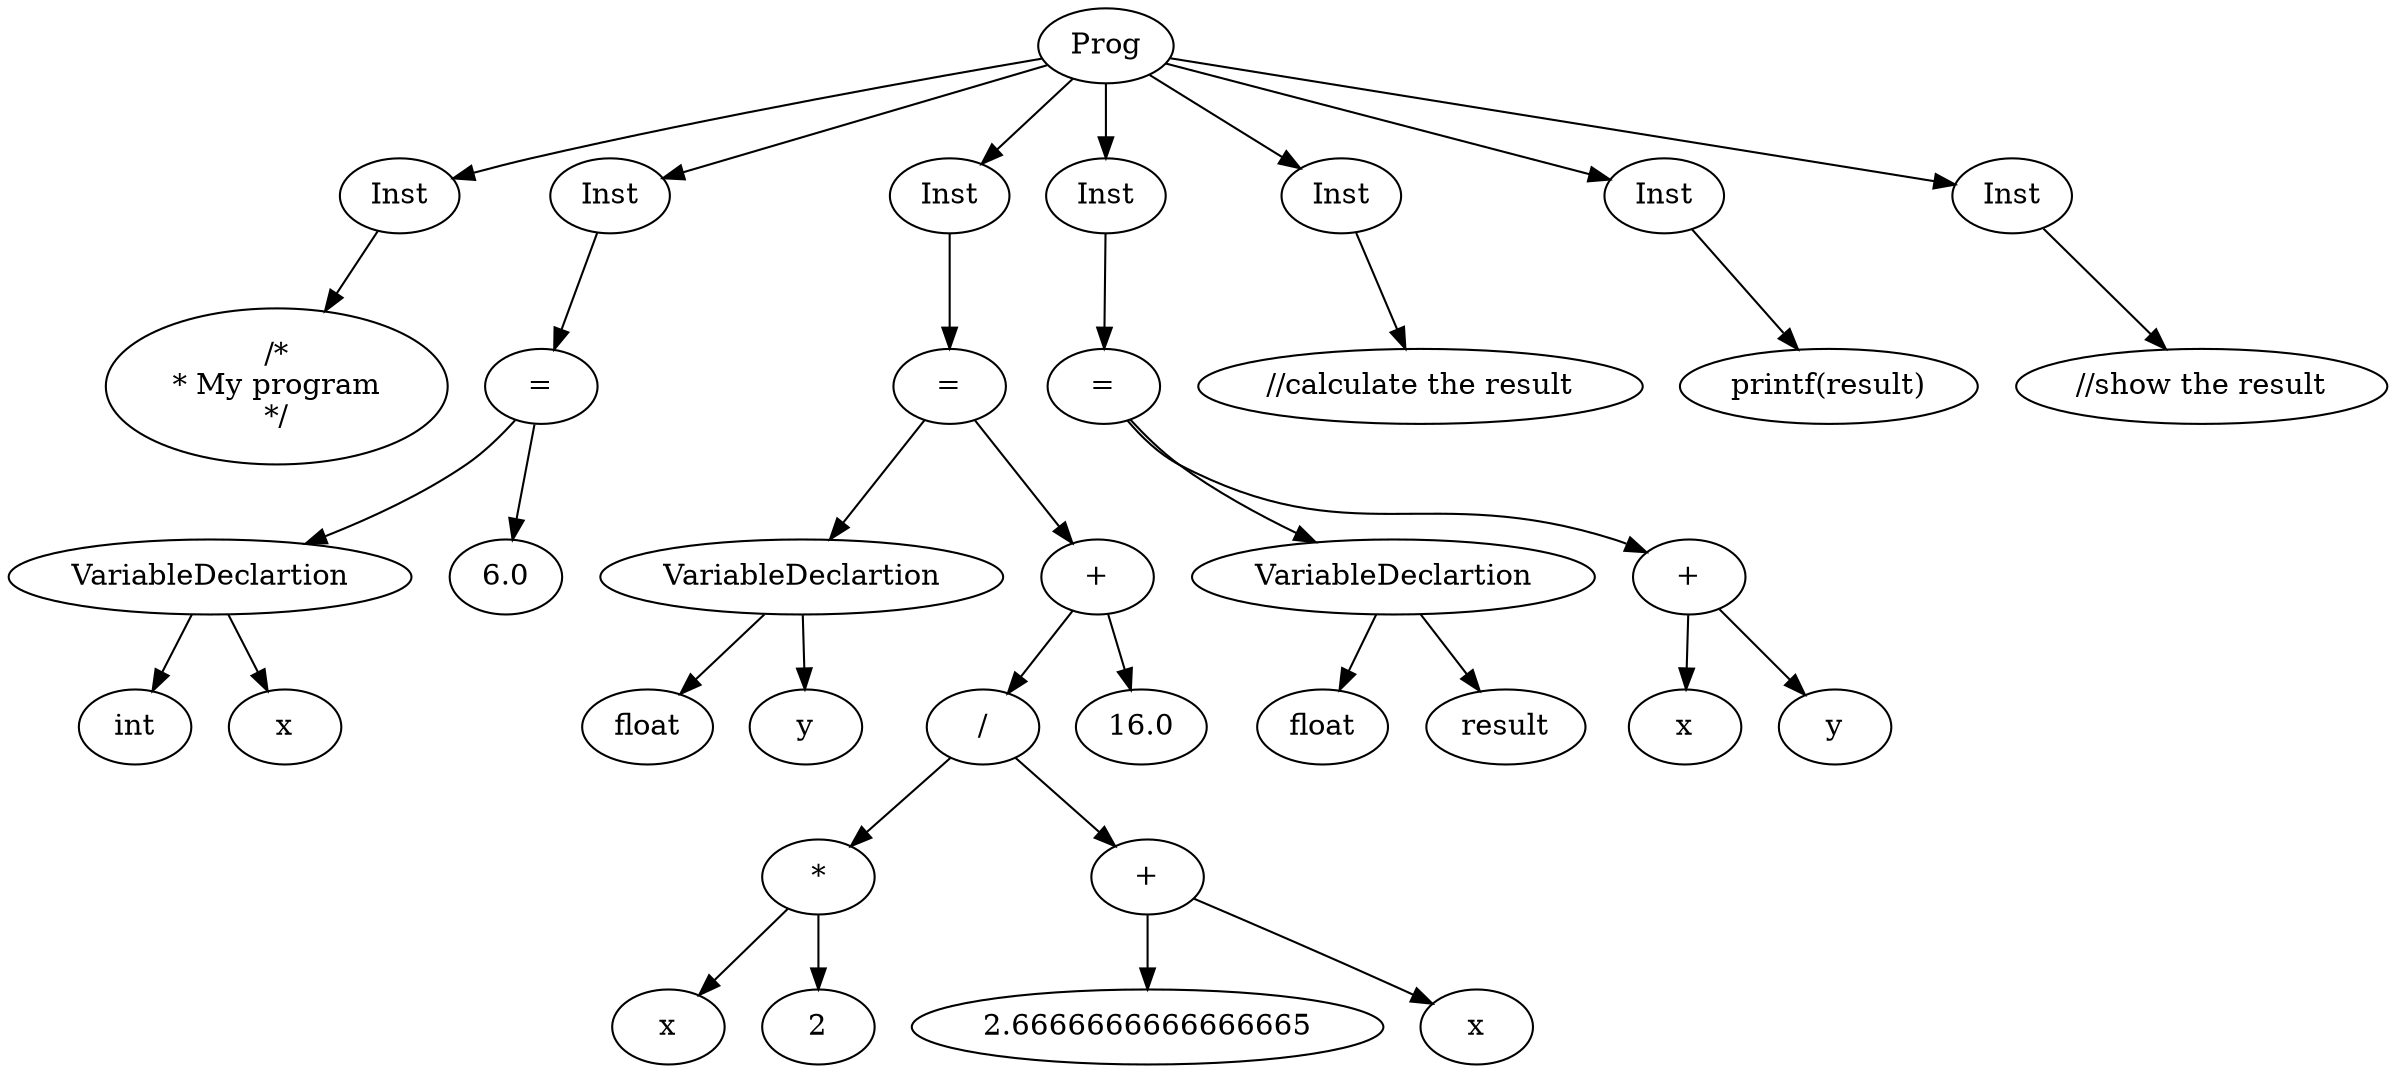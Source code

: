 digraph AST {
	140206959315600 [label=Prog]
	140206959315744 [label=Inst]
	140206961309296 [label="/*
* My program
*/"]
	140206959315744 -> 140206961309296
	140206959315600 -> 140206959315744
	140206959315840 [label=Inst]
	140206959316080 [label="="]
	140206959316176 [label=VariableDeclartion]
	140206959316032 [label=int]
	140206959316176 -> 140206959316032
	140206959316272 [label=x]
	140206959316176 -> 140206959316272
	140206959316080 -> 140206959316176
	140206961310208 [label=6.0]
	140206959316080 -> 140206961310208
	140206959315840 -> 140206959316080
	140206959315600 -> 140206959315840
	140206961310544 [label=Inst]
	140206961310928 [label="="]
	140206961310688 [label=VariableDeclartion]
	140206961310784 [label=float]
	140206961310688 -> 140206961310784
	140206961311168 [label=y]
	140206961310688 -> 140206961311168
	140206961310928 -> 140206961310688
	140206961310160 [label="+"]
	140206961311120 [label="/"]
	140206961310736 [label="*"]
	140206961310880 [label=x]
	140206961310736 -> 140206961310880
	140206961311648 [label=2]
	140206961310736 -> 140206961311648
	140206961311120 -> 140206961310736
	140206959316416 [label="+"]
	140206959313584 [label=2.6666666666666665]
	140206959316416 -> 140206959313584
	140206959313776 [label=x]
	140206959316416 -> 140206959313776
	140206961311120 -> 140206959316416
	140206961310160 -> 140206961311120
	140206959313248 [label=16.0]
	140206961310160 -> 140206959313248
	140206961310928 -> 140206961310160
	140206961310544 -> 140206961310928
	140206959315600 -> 140206961310544
	140206961310016 [label=Inst]
	140206959314496 [label="="]
	140206959314448 [label=VariableDeclartion]
	140206959316464 [label=float]
	140206959314448 -> 140206959316464
	140206959316512 [label=result]
	140206959314448 -> 140206959316512
	140206959314496 -> 140206959314448
	140206959313200 [label="+"]
	140206959316368 [label=x]
	140206959313200 -> 140206959316368
	140206959314112 [label=y]
	140206959313200 -> 140206959314112
	140206959314496 -> 140206959313200
	140206961310016 -> 140206959314496
	140206959315600 -> 140206961310016
	140206959312960 [label=Inst]
	140206959314832 [label="//calculate the result"]
	140206959312960 -> 140206959314832
	140206959315600 -> 140206959312960
	140206959316656 [label=Inst]
	140206959315216 [label="printf(result)"]
	140206959316656 -> 140206959315216
	140206959315600 -> 140206959316656
	140206959316752 [label=Inst]
	140206959315408 [label="//show the result"]
	140206959316752 -> 140206959315408
	140206959315600 -> 140206959316752
}
